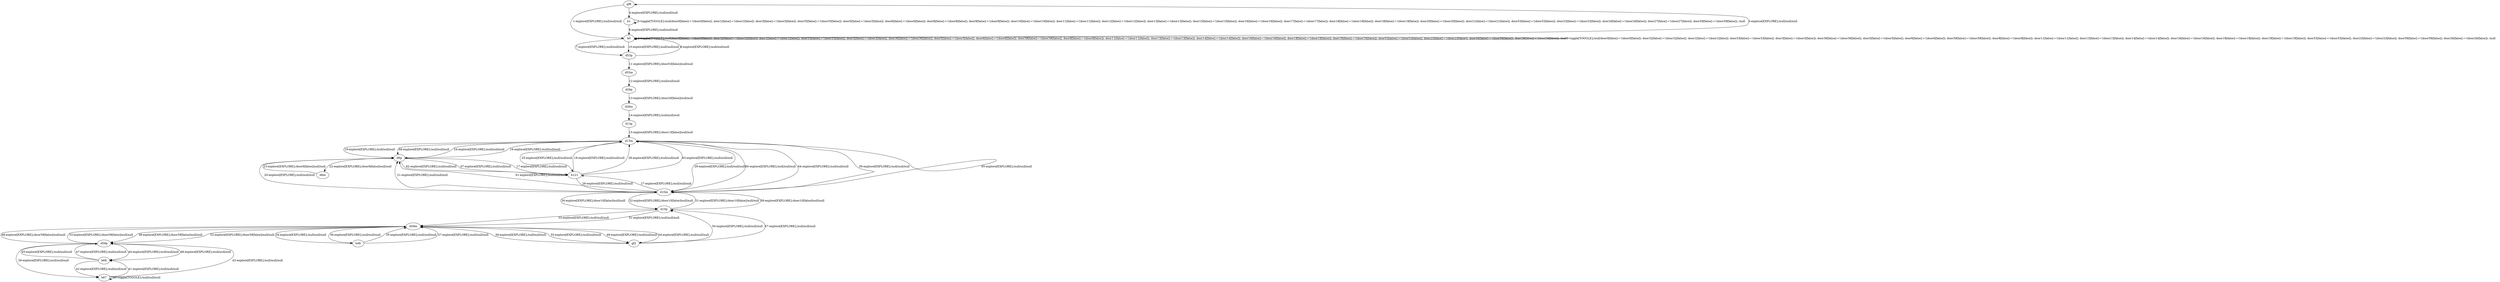 # Total number of goals covered by this test: 10
# d59p --> b67
# d59p --> b68
# d59p --> d59m
# d59m --> d59p
# b67 --> b67
# b67 --> d59p
# b68 --> b67
# b67 --> b68
# b68 --> d59p
# d59m --> gf2

digraph g {
"gf8" -> "b0" [label = "1-explore[EXPLORE];/null/null/null"];
"b0" -> "b0" [label = "2-toggle[TOGGLE];/null/door0[false]:=!(door0[false]); door32[false]:=!(door32[false]); door1[false]:=!(door1[false]); door33[false]:=!(door33[false]); door3[false]:=!(door3[false]); door36[false]:=!(door36[false]); door5[false]:=!(door5[false]); door6[false]:=!(door6[false]); door39[false]:=!(door39[false]); door8[false]:=!(door8[false]); door11[false]:=!(door11[false]); door13[false]:=!(door13[false]); door14[false]:=!(door14[false]); door16[false]:=!(door16[false]); door18[false]:=!(door18[false]); door19[false]:=!(door19[false]); door53[false]:=!(door53[false]); door23[false]:=!(door23[false]); door56[false]:=!(door56[false]); door26[false]:=!(door26[false]); /null"];
"b0" -> "gf8" [label = "3-explore[EXPLORE];/null/null/null"];
"gf8" -> "b1" [label = "4-explore[EXPLORE];/null/null/null"];
"b1" -> "b1" [label = "5-toggle[TOGGLE];/null/door0[false]:=!(door0[false]); door1[false]:=!(door1[false]); door3[false]:=!(door3[false]); door35[false]:=!(door35[false]); door5[false]:=!(door5[false]); door6[false]:=!(door6[false]); door8[false]:=!(door8[false]); door9[false]:=!(door9[false]); door10[false]:=!(door10[false]); door11[false]:=!(door11[false]); door12[false]:=!(door12[false]); door13[false]:=!(door13[false]); door15[false]:=!(door15[false]); door16[false]:=!(door16[false]); door17[false]:=!(door17[false]); door18[false]:=!(door18[false]); door19[false]:=!(door19[false]); door20[false]:=!(door20[false]); door21[false]:=!(door21[false]); door53[false]:=!(door53[false]); door23[false]:=!(door23[false]); door26[false]:=!(door26[false]); door27[false]:=!(door27[false]); door59[false]:=!(door59[false]); /null"];
"b1" -> "b0" [label = "6-explore[EXPLORE];/null/null/null"];
"b0" -> "d53p" [label = "7-explore[EXPLORE];/null/null/null"];
"d53p" -> "b0" [label = "8-explore[EXPLORE];/null/null/null"];
"b0" -> "b0" [label = "9-toggle[TOGGLE];/null/door0[false]:=!(door0[false]); door32[false]:=!(door32[false]); door1[false]:=!(door1[false]); door33[false]:=!(door33[false]); door3[false]:=!(door3[false]); door36[false]:=!(door36[false]); door5[false]:=!(door5[false]); door6[false]:=!(door6[false]); door39[false]:=!(door39[false]); door8[false]:=!(door8[false]); door11[false]:=!(door11[false]); door13[false]:=!(door13[false]); door14[false]:=!(door14[false]); door16[false]:=!(door16[false]); door18[false]:=!(door18[false]); door19[false]:=!(door19[false]); door53[false]:=!(door53[false]); door23[false]:=!(door23[false]); door56[false]:=!(door56[false]); door26[false]:=!(door26[false]); /null"];
"b0" -> "d53p" [label = "10-explore[EXPLORE];/null/null/null"];
"d53p" -> "d53m" [label = "11-explore[EXPLORE];/door53[false]/null/null"];
"d53m" -> "d26p" [label = "12-explore[EXPLORE];/null/null/null"];
"d26p" -> "d26m" [label = "13-explore[EXPLORE];/door26[false]/null/null"];
"d26m" -> "d13p" [label = "14-explore[EXPLORE];/null/null/null"];
"d13p" -> "d13m" [label = "15-explore[EXPLORE];/door13[false]/null/null"];
"d13m" -> "d6p" [label = "16-explore[EXPLORE];/null/null/null"];
"d6p" -> "b121" [label = "17-explore[EXPLORE];/null/null/null"];
"b121" -> "d13m" [label = "18-explore[EXPLORE];/null/null/null"];
"d13m" -> "d6p" [label = "19-explore[EXPLORE];/null/null/null"];
"d6p" -> "d10m" [label = "20-explore[EXPLORE];/null/null/null"];
"d10m" -> "d6p" [label = "21-explore[EXPLORE];/null/null/null"];
"d6p" -> "d6m" [label = "22-explore[EXPLORE];/door6[false]/null/null"];
"d6m" -> "d6p" [label = "23-explore[EXPLORE];/door6[false]/null/null"];
"d6p" -> "d13m" [label = "24-explore[EXPLORE];/null/null/null"];
"d13m" -> "b121" [label = "25-explore[EXPLORE];/null/null/null"];
"b121" -> "d10m" [label = "26-explore[EXPLORE];/null/null/null"];
"d10m" -> "b121" [label = "27-explore[EXPLORE];/null/null/null"];
"b121" -> "d13m" [label = "28-explore[EXPLORE];/null/null/null"];
"d13m" -> "d10m" [label = "29-explore[EXPLORE];/null/null/null"];
"d10m" -> "d10p" [label = "30-explore[EXPLORE];/door10[false]/null/null"];
"d10p" -> "d10m" [label = "31-explore[EXPLORE];/door10[false]/null/null"];
"d10m" -> "d10p" [label = "32-explore[EXPLORE];/door10[false]/null/null"];
"d10p" -> "d59m" [label = "33-explore[EXPLORE];/null/null/null"];
"d59m" -> "b48" [label = "34-explore[EXPLORE];/null/null/null"];
"b48" -> "d59m" [label = "35-explore[EXPLORE];/null/null/null"];
"d59m" -> "b48" [label = "36-explore[EXPLORE];/null/null/null"];
"b48" -> "d59m" [label = "37-explore[EXPLORE];/null/null/null"];
"d59m" -> "d59p" [label = "38-explore[EXPLORE];/door59[false]/null/null"];
"d59p" -> "b67" [label = "39-explore[EXPLORE];/null/null/null"];
"b67" -> "b67" [label = "40-toggle[TOGGLE];/null/null/null"];
"b67" -> "b68" [label = "41-explore[EXPLORE];/null/null/null"];
"b68" -> "b67" [label = "42-explore[EXPLORE];/null/null/null"];
"b67" -> "d59p" [label = "43-explore[EXPLORE];/null/null/null"];
"d59p" -> "b68" [label = "44-explore[EXPLORE];/null/null/null"];
"b68" -> "d59p" [label = "45-explore[EXPLORE];/null/null/null"];
"d59p" -> "b68" [label = "46-explore[EXPLORE];/null/null/null"];
"b68" -> "d59p" [label = "47-explore[EXPLORE];/null/null/null"];
"d59p" -> "d59m" [label = "48-explore[EXPLORE];/door59[false]/null/null"];
"d59m" -> "gf2" [label = "49-explore[EXPLORE];/null/null/null"];
"gf2" -> "d10p" [label = "50-explore[EXPLORE];/null/null/null"];
"d10p" -> "d59m" [label = "51-explore[EXPLORE];/null/null/null"];
"d59m" -> "d59p" [label = "52-explore[EXPLORE];/door59[false]/null/null"];
"d59p" -> "d59m" [label = "53-explore[EXPLORE];/door59[false]/null/null"];
"d59m" -> "gf2" [label = "54-explore[EXPLORE];/null/null/null"];
"gf2" -> "d59m" [label = "55-explore[EXPLORE];/null/null/null"];
"d59m" -> "gf2" [label = "56-explore[EXPLORE];/null/null/null"];
"gf2" -> "d10p" [label = "57-explore[EXPLORE];/null/null/null"];
"d10p" -> "d10m" [label = "58-explore[EXPLORE];/door10[false]/null/null"];
"d10m" -> "d13m" [label = "59-explore[EXPLORE];/null/null/null"];
"d13m" -> "d10m" [label = "60-explore[EXPLORE];/null/null/null"];
"d10m" -> "d6p" [label = "61-explore[EXPLORE];/null/null/null"];
"d6p" -> "b121" [label = "62-explore[EXPLORE];/null/null/null"];
"b121" -> "d13m" [label = "63-explore[EXPLORE];/null/null/null"];
"d13m" -> "d10m" [label = "64-explore[EXPLORE];/null/null/null"];
"d10m" -> "d13m" [label = "65-explore[EXPLORE];/null/null/null"];
"d13m" -> "d6p" [label = "66-explore[EXPLORE];/null/null/null"];
"d6p" -> "b121" [label = "67-explore[EXPLORE];/null/null/null"];
}